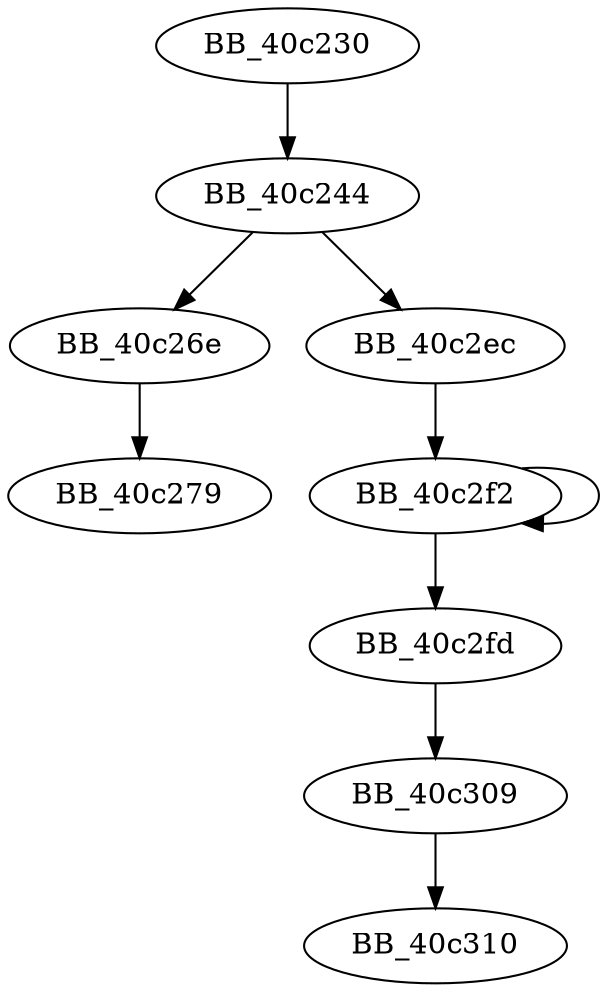 DiGraph sub_40C230{
BB_40c230->BB_40c244
BB_40c244->BB_40c26e
BB_40c244->BB_40c2ec
BB_40c26e->BB_40c279
BB_40c2ec->BB_40c2f2
BB_40c2f2->BB_40c2f2
BB_40c2f2->BB_40c2fd
BB_40c2fd->BB_40c309
BB_40c309->BB_40c310
}
